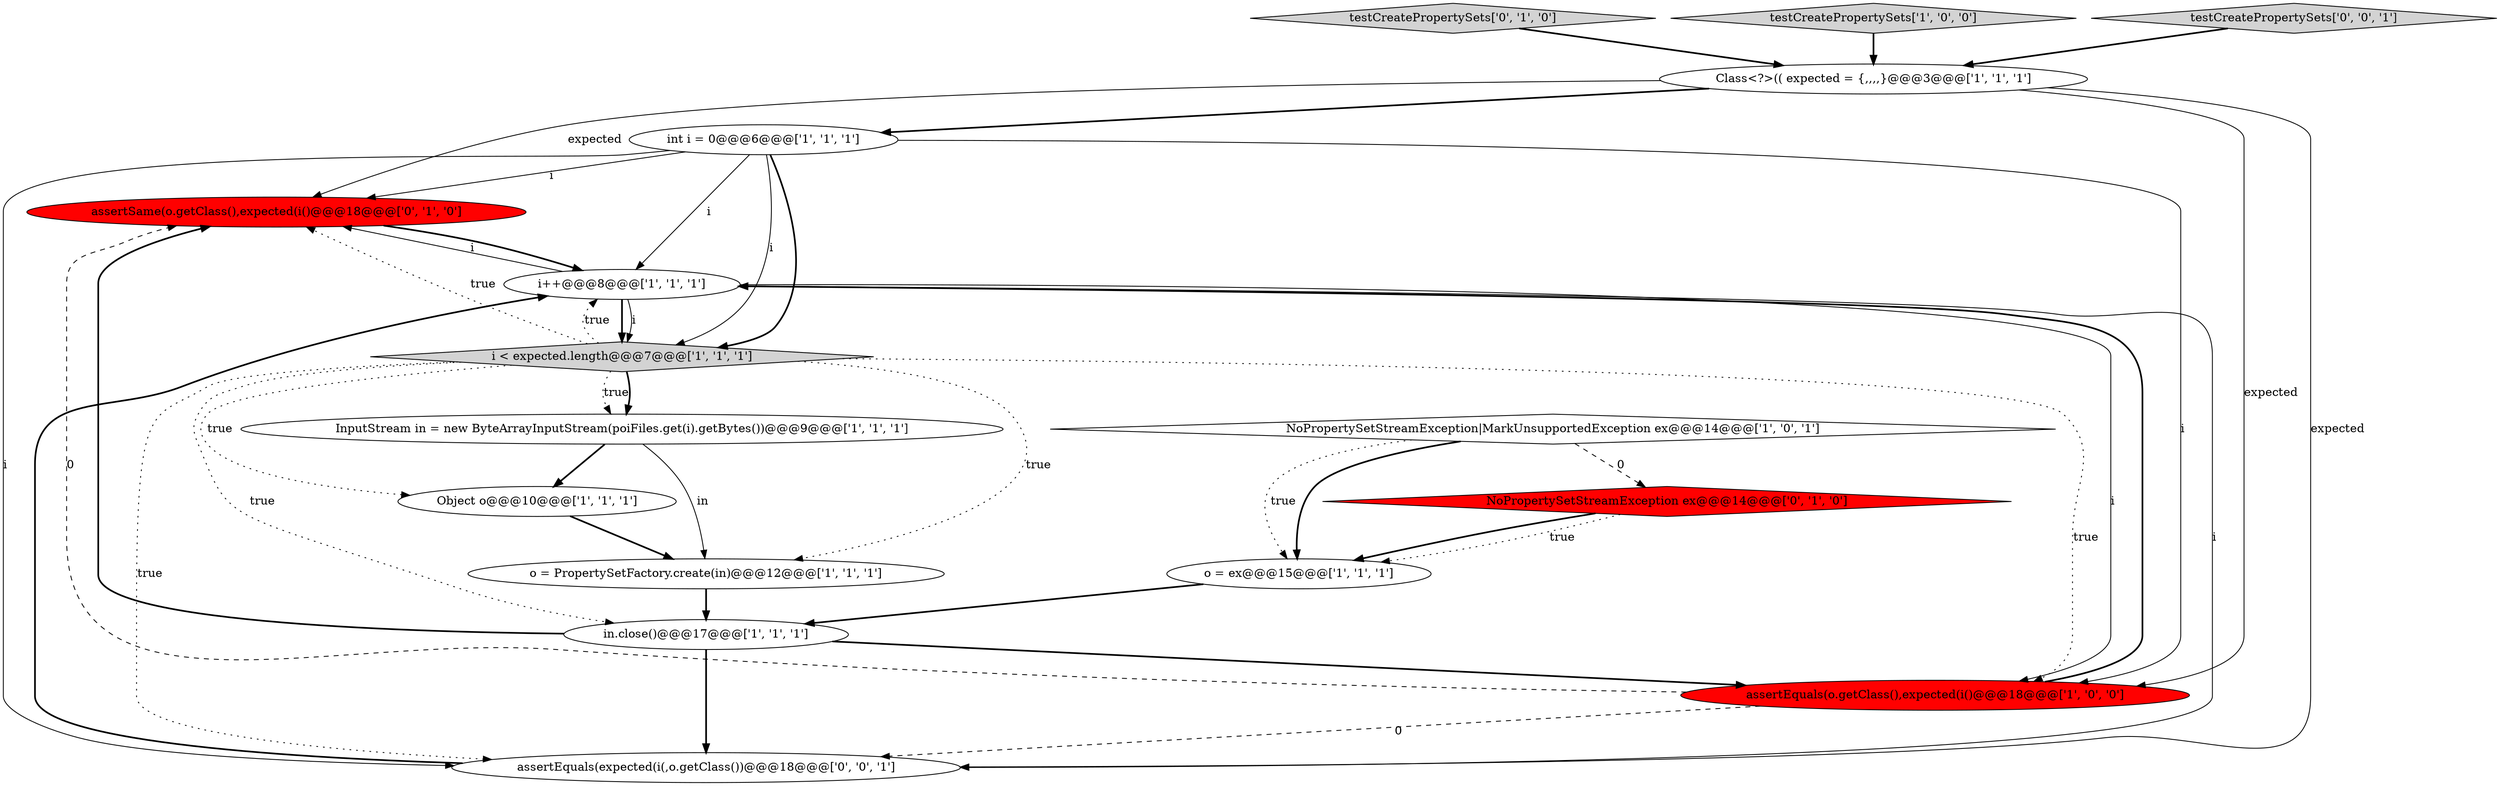 digraph {
14 [style = filled, label = "testCreatePropertySets['0', '1', '0']", fillcolor = lightgray, shape = diamond image = "AAA0AAABBB2BBB"];
11 [style = filled, label = "testCreatePropertySets['1', '0', '0']", fillcolor = lightgray, shape = diamond image = "AAA0AAABBB1BBB"];
13 [style = filled, label = "assertSame(o.getClass(),expected(i()@@@18@@@['0', '1', '0']", fillcolor = red, shape = ellipse image = "AAA1AAABBB2BBB"];
16 [style = filled, label = "testCreatePropertySets['0', '0', '1']", fillcolor = lightgray, shape = diamond image = "AAA0AAABBB3BBB"];
5 [style = filled, label = "o = PropertySetFactory.create(in)@@@12@@@['1', '1', '1']", fillcolor = white, shape = ellipse image = "AAA0AAABBB1BBB"];
1 [style = filled, label = "Class<?>(( expected = {,,,,}@@@3@@@['1', '1', '1']", fillcolor = white, shape = ellipse image = "AAA0AAABBB1BBB"];
9 [style = filled, label = "i++@@@8@@@['1', '1', '1']", fillcolor = white, shape = ellipse image = "AAA0AAABBB1BBB"];
12 [style = filled, label = "NoPropertySetStreamException ex@@@14@@@['0', '1', '0']", fillcolor = red, shape = diamond image = "AAA1AAABBB2BBB"];
2 [style = filled, label = "o = ex@@@15@@@['1', '1', '1']", fillcolor = white, shape = ellipse image = "AAA0AAABBB1BBB"];
6 [style = filled, label = "NoPropertySetStreamException|MarkUnsupportedException ex@@@14@@@['1', '0', '1']", fillcolor = white, shape = diamond image = "AAA0AAABBB1BBB"];
3 [style = filled, label = "in.close()@@@17@@@['1', '1', '1']", fillcolor = white, shape = ellipse image = "AAA0AAABBB1BBB"];
0 [style = filled, label = "assertEquals(o.getClass(),expected(i()@@@18@@@['1', '0', '0']", fillcolor = red, shape = ellipse image = "AAA1AAABBB1BBB"];
8 [style = filled, label = "int i = 0@@@6@@@['1', '1', '1']", fillcolor = white, shape = ellipse image = "AAA0AAABBB1BBB"];
10 [style = filled, label = "InputStream in = new ByteArrayInputStream(poiFiles.get(i).getBytes())@@@9@@@['1', '1', '1']", fillcolor = white, shape = ellipse image = "AAA0AAABBB1BBB"];
4 [style = filled, label = "Object o@@@10@@@['1', '1', '1']", fillcolor = white, shape = ellipse image = "AAA0AAABBB1BBB"];
15 [style = filled, label = "assertEquals(expected(i(,o.getClass())@@@18@@@['0', '0', '1']", fillcolor = white, shape = ellipse image = "AAA0AAABBB3BBB"];
7 [style = filled, label = "i < expected.length@@@7@@@['1', '1', '1']", fillcolor = lightgray, shape = diamond image = "AAA0AAABBB1BBB"];
9->0 [style = solid, label="i"];
5->3 [style = bold, label=""];
0->9 [style = bold, label=""];
8->0 [style = solid, label="i"];
1->8 [style = bold, label=""];
7->10 [style = dotted, label="true"];
7->10 [style = bold, label=""];
11->1 [style = bold, label=""];
8->15 [style = solid, label="i"];
7->13 [style = dotted, label="true"];
2->3 [style = bold, label=""];
12->2 [style = dotted, label="true"];
1->0 [style = solid, label="expected"];
0->15 [style = dashed, label="0"];
3->15 [style = bold, label=""];
7->9 [style = dotted, label="true"];
9->7 [style = bold, label=""];
8->9 [style = solid, label="i"];
7->0 [style = dotted, label="true"];
7->15 [style = dotted, label="true"];
1->13 [style = solid, label="expected"];
9->15 [style = solid, label="i"];
14->1 [style = bold, label=""];
3->0 [style = bold, label=""];
8->7 [style = bold, label=""];
8->13 [style = solid, label="i"];
7->5 [style = dotted, label="true"];
6->2 [style = bold, label=""];
6->12 [style = dashed, label="0"];
12->2 [style = bold, label=""];
9->13 [style = solid, label="i"];
6->2 [style = dotted, label="true"];
16->1 [style = bold, label=""];
7->3 [style = dotted, label="true"];
15->9 [style = bold, label=""];
0->13 [style = dashed, label="0"];
7->4 [style = dotted, label="true"];
10->4 [style = bold, label=""];
3->13 [style = bold, label=""];
13->9 [style = bold, label=""];
9->7 [style = solid, label="i"];
1->15 [style = solid, label="expected"];
8->7 [style = solid, label="i"];
4->5 [style = bold, label=""];
10->5 [style = solid, label="in"];
}
